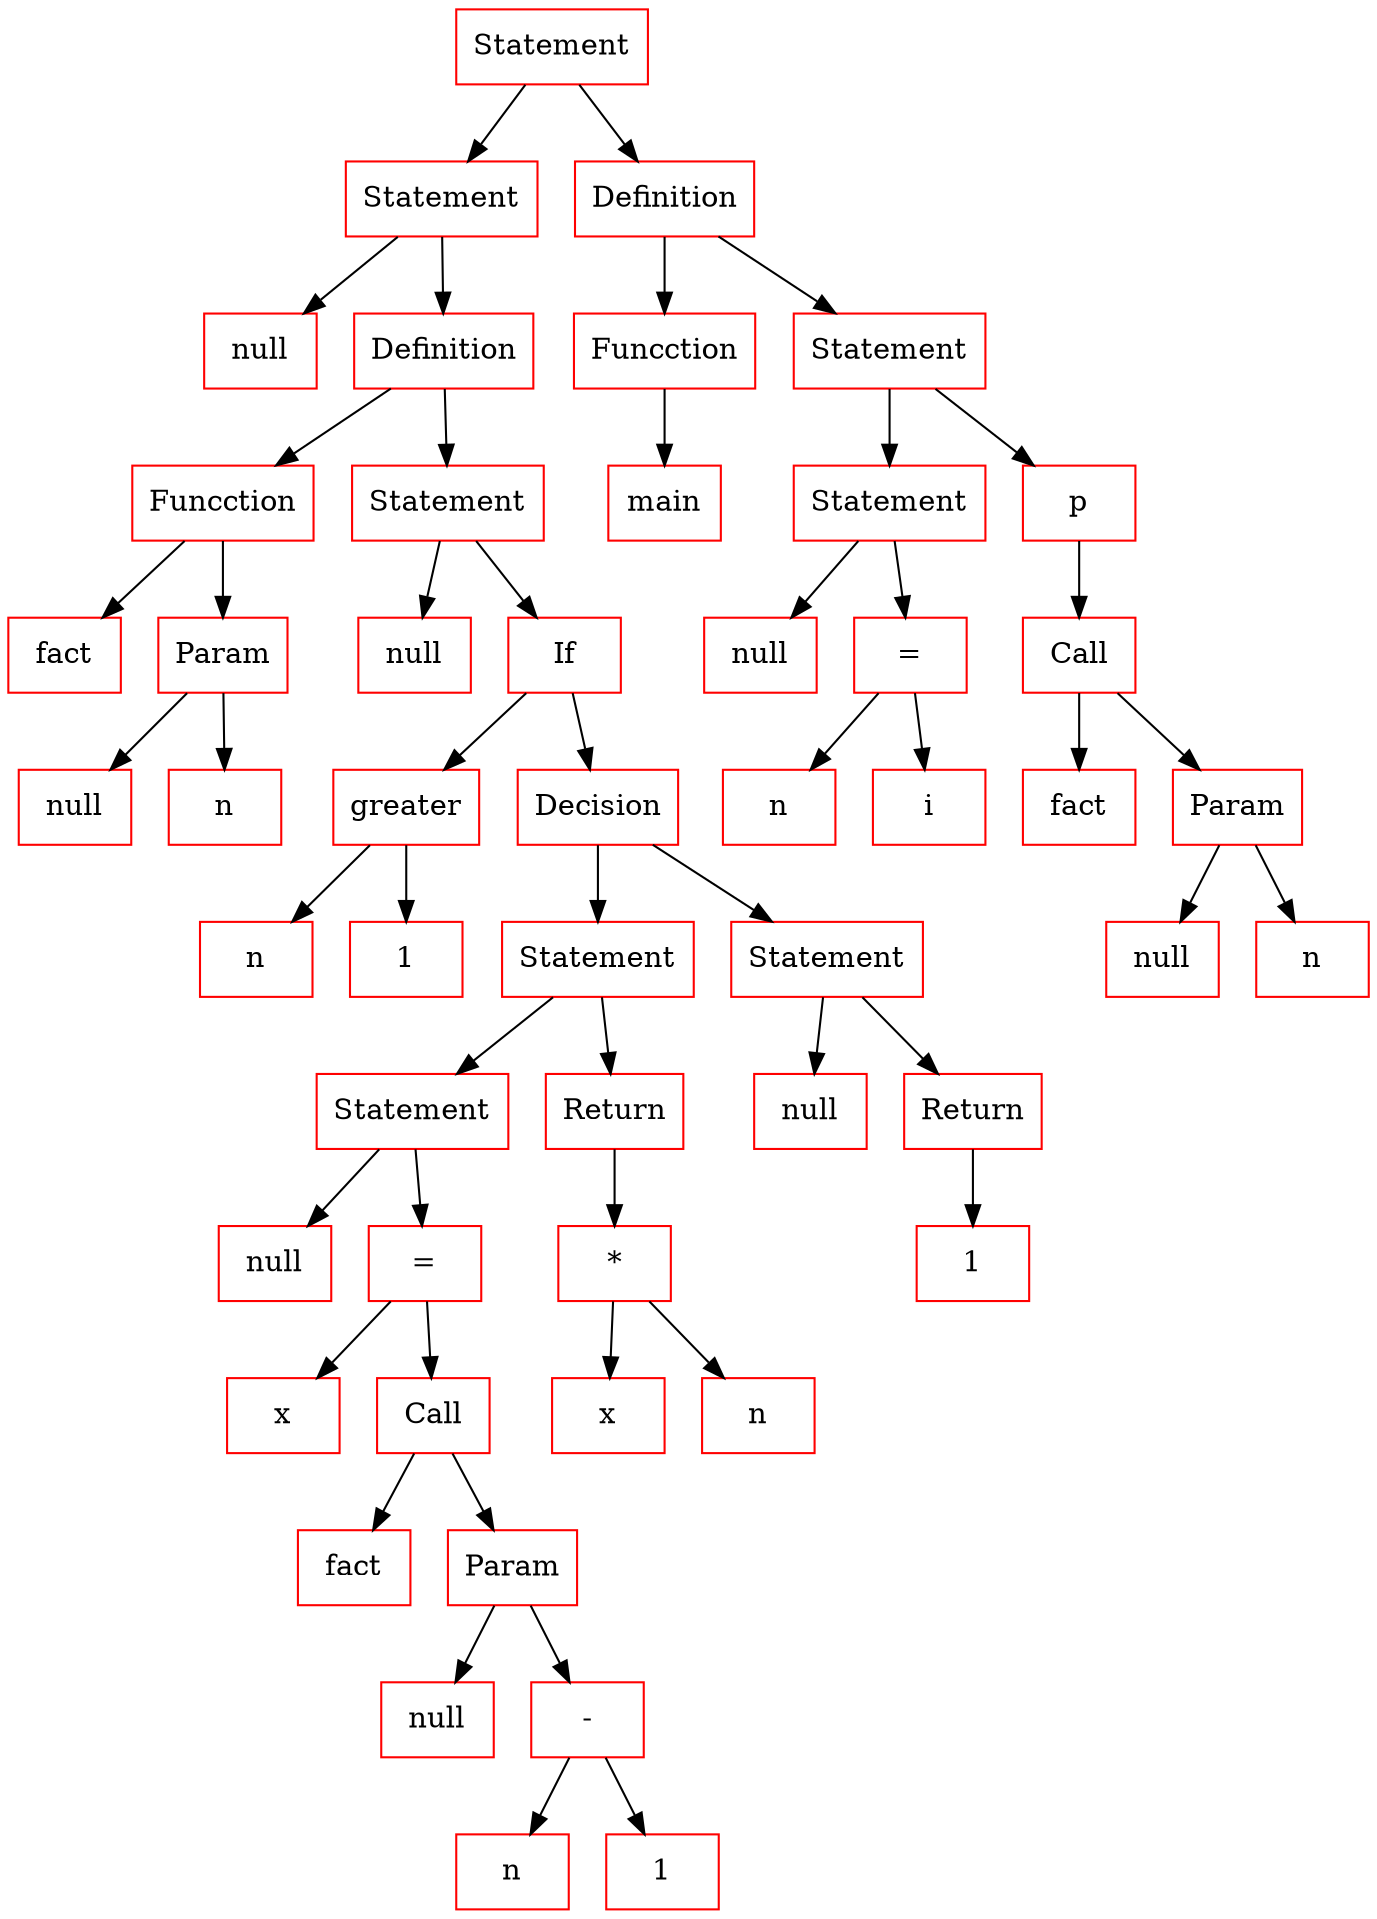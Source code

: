 # This is automatically generated dump of language tree
digraph Tree{

	rankdir=UD;

	node[color="red",fontsize=14];

	695147520[shape=record, label="Statement"];
	695172880[shape=record, label="Statement"];
	695172816[shape=record, label="null"];
	695172944[shape=record, label="Definition"];
	695173008[shape=record, label="Funcction"];
	695145520[shape=record, label="fact"];
	695145648[shape=record, label="Param"];
	695145584[shape=record, label="null"];
	695145712[shape=record, label="n"];
	695145840[shape=record, label="Statement"];
	695145776[shape=record, label="null"];
	695145904[shape=record, label="If"];
	695146032[shape=record, label="greater"];
	695145968[shape=record, label="n"];
	695146096[shape=record, label="1"];
	695146160[shape=record, label="Decision"];
	695148160[shape=record, label="Statement"];
	695148096[shape=record, label="Statement"];
	695146224[shape=record, label="null"];
	695146944[shape=record, label="="];
	695147392[shape=record, label="x"];
	695147456[shape=record, label="Call"];
	695146880[shape=record, label="fact"];
	695147776[shape=record, label="Param"];
	695147136[shape=record, label="null"];
	695147008[shape=record, label="-"];
	695147904[shape=record, label="n"];
	695147840[shape=record, label="1"];
	695148224[shape=record, label="Return"];
	695147584[shape=record, label="*"];
	695147072[shape=record, label="x"];
	695147968[shape=record, label="n"];
	695148032[shape=record, label="Statement"];
	695148288[shape=record, label="null"];
	695146432[shape=record, label="Return"];
	695147328[shape=record, label="1"];
	695146496[shape=record, label="Definition"];
	695146560[shape=record, label="Funcction"];
	695146752[shape=record, label="main"];
	695147648[shape=record, label="Statement"];
	695146816[shape=record, label="Statement"];
	695147200[shape=record, label="null"];
	695147264[shape=record, label="="];
	695146624[shape=record, label="n"];
	695146688[shape=record, label="i"];
	695147712[shape=record, label="p"];
	695236960[shape=record, label="Call"];
	695238624[shape=record, label="fact"];
	695235168[shape=record, label="Param"];
	695237152[shape=record, label="null"];
	695237792[shape=record, label="n"];

	695147520 -> 695172880[fontsize=12]
	695147520 -> 695146496[fontsize=12]
	695172880 -> 695172816[fontsize=12]
	695172880 -> 695172944[fontsize=12]
	695172944 -> 695173008[fontsize=12]
	695172944 -> 695145840[fontsize=12]
	695173008 -> 695145520[fontsize=12]
	695173008 -> 695145648[fontsize=12]
	695145648 -> 695145584[fontsize=12]
	695145648 -> 695145712[fontsize=12]
	695145840 -> 695145776[fontsize=12]
	695145840 -> 695145904[fontsize=12]
	695145904 -> 695146032[fontsize=12]
	695145904 -> 695146160[fontsize=12]
	695146032 -> 695145968[fontsize=12]
	695146032 -> 695146096[fontsize=12]
	695146160 -> 695148160[fontsize=12]
	695146160 -> 695148032[fontsize=12]
	695148160 -> 695148096[fontsize=12]
	695148160 -> 695148224[fontsize=12]
	695148096 -> 695146224[fontsize=12]
	695148096 -> 695146944[fontsize=12]
	695146944 -> 695147392[fontsize=12]
	695146944 -> 695147456[fontsize=12]
	695147456 -> 695146880[fontsize=12]
	695147456 -> 695147776[fontsize=12]
	695147776 -> 695147136[fontsize=12]
	695147776 -> 695147008[fontsize=12]
	695147008 -> 695147904[fontsize=12]
	695147008 -> 695147840[fontsize=12]
	695148224 -> 695147584[fontsize=12]
	695147584 -> 695147072[fontsize=12]
	695147584 -> 695147968[fontsize=12]
	695148032 -> 695148288[fontsize=12]
	695148032 -> 695146432[fontsize=12]
	695146432 -> 695147328[fontsize=12]
	695146496 -> 695146560[fontsize=12]
	695146496 -> 695147648[fontsize=12]
	695146560 -> 695146752[fontsize=12]
	695147648 -> 695146816[fontsize=12]
	695147648 -> 695147712[fontsize=12]
	695146816 -> 695147200[fontsize=12]
	695146816 -> 695147264[fontsize=12]
	695147264 -> 695146624[fontsize=12]
	695147264 -> 695146688[fontsize=12]
	695147712 -> 695236960[fontsize=12]
	695236960 -> 695238624[fontsize=12]
	695236960 -> 695235168[fontsize=12]
	695235168 -> 695237152[fontsize=12]
	695235168 -> 695237792[fontsize=12]

}
